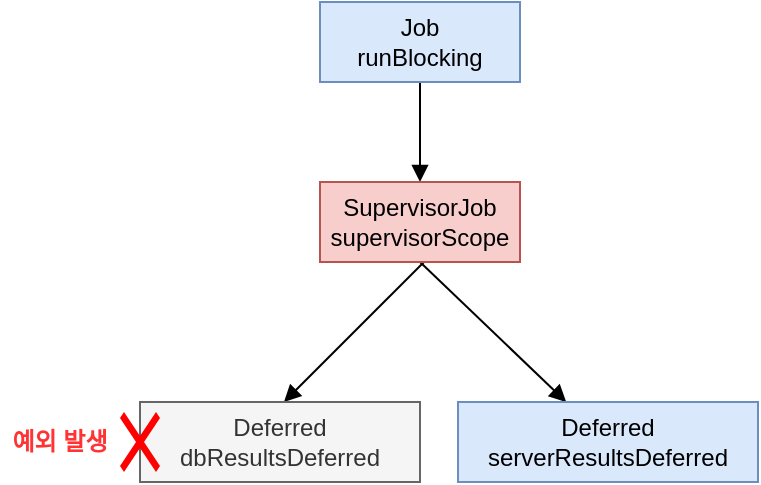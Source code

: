 <mxfile version="26.1.1">
  <diagram name="Page-1" id="9ppdcrPajXjU6R2L_j4R">
    <mxGraphModel dx="1114" dy="878" grid="1" gridSize="10" guides="1" tooltips="1" connect="1" arrows="1" fold="1" page="1" pageScale="1" pageWidth="827" pageHeight="1169" math="0" shadow="0">
      <root>
        <mxCell id="0" />
        <mxCell id="1" parent="0" />
        <mxCell id="VLMSnV6V_Lq6bmjOBjx_-1" style="edgeStyle=orthogonalEdgeStyle;rounded=0;orthogonalLoop=1;jettySize=auto;html=1;entryX=0.5;entryY=0;entryDx=0;entryDy=0;endArrow=block;endFill=1;" edge="1" parent="1">
          <mxGeometry relative="1" as="geometry">
            <mxPoint x="330" y="160" as="sourcePoint" />
            <mxPoint x="330" y="210" as="targetPoint" />
          </mxGeometry>
        </mxCell>
        <mxCell id="VLMSnV6V_Lq6bmjOBjx_-2" value="Job&lt;div&gt;runBlocking&lt;/div&gt;" style="rounded=0;whiteSpace=wrap;html=1;fillColor=#dae8fc;strokeColor=#6c8ebf;" vertex="1" parent="1">
          <mxGeometry x="280" y="120" width="100" height="40" as="geometry" />
        </mxCell>
        <mxCell id="VLMSnV6V_Lq6bmjOBjx_-3" style="rounded=0;orthogonalLoop=1;jettySize=auto;html=1;entryX=0.5;entryY=0;entryDx=0;entryDy=0;endArrow=block;endFill=1;exitX=0.5;exitY=1;exitDx=0;exitDy=0;" edge="1" parent="1">
          <mxGeometry relative="1" as="geometry">
            <mxPoint x="332" y="250" as="sourcePoint" />
            <mxPoint x="262" y="320" as="targetPoint" />
          </mxGeometry>
        </mxCell>
        <mxCell id="VLMSnV6V_Lq6bmjOBjx_-4" style="rounded=0;orthogonalLoop=1;jettySize=auto;html=1;endArrow=block;endFill=1;exitX=0.5;exitY=1;exitDx=0;exitDy=0;" edge="1" parent="1" source="VLMSnV6V_Lq6bmjOBjx_-6" target="VLMSnV6V_Lq6bmjOBjx_-10">
          <mxGeometry relative="1" as="geometry" />
        </mxCell>
        <mxCell id="VLMSnV6V_Lq6bmjOBjx_-6" value="SupervisorJob&lt;div&gt;supervisorScope&lt;/div&gt;" style="rounded=0;whiteSpace=wrap;html=1;fillColor=#f8cecc;strokeColor=#b85450;" vertex="1" parent="1">
          <mxGeometry x="280" y="210" width="100" height="40" as="geometry" />
        </mxCell>
        <mxCell id="VLMSnV6V_Lq6bmjOBjx_-8" value="Deferred&lt;div&gt;dbResultsDeferred&lt;/div&gt;" style="rounded=0;whiteSpace=wrap;html=1;fillColor=#f5f5f5;fontColor=#333333;strokeColor=#666666;" vertex="1" parent="1">
          <mxGeometry x="190" y="320" width="140" height="40" as="geometry" />
        </mxCell>
        <mxCell id="VLMSnV6V_Lq6bmjOBjx_-10" value="Deferred&lt;div&gt;serverResultsDeferred&lt;/div&gt;" style="rounded=0;whiteSpace=wrap;html=1;fillColor=#dae8fc;strokeColor=#6c8ebf;" vertex="1" parent="1">
          <mxGeometry x="349" y="320" width="150" height="40" as="geometry" />
        </mxCell>
        <mxCell id="VLMSnV6V_Lq6bmjOBjx_-11" value="예외 발생" style="text;html=1;align=center;verticalAlign=middle;whiteSpace=wrap;rounded=0;fontColor=#FF3333;fontStyle=1" vertex="1" parent="1">
          <mxGeometry x="120" y="325" width="60" height="30" as="geometry" />
        </mxCell>
        <mxCell id="VLMSnV6V_Lq6bmjOBjx_-12" value="" style="shape=mxgraph.mockup.markup.redX;fillColor=#ff0000;html=1;shadow=0;whiteSpace=wrap;strokeColor=none;" vertex="1" parent="1">
          <mxGeometry x="180" y="325" width="20" height="30" as="geometry" />
        </mxCell>
      </root>
    </mxGraphModel>
  </diagram>
</mxfile>
